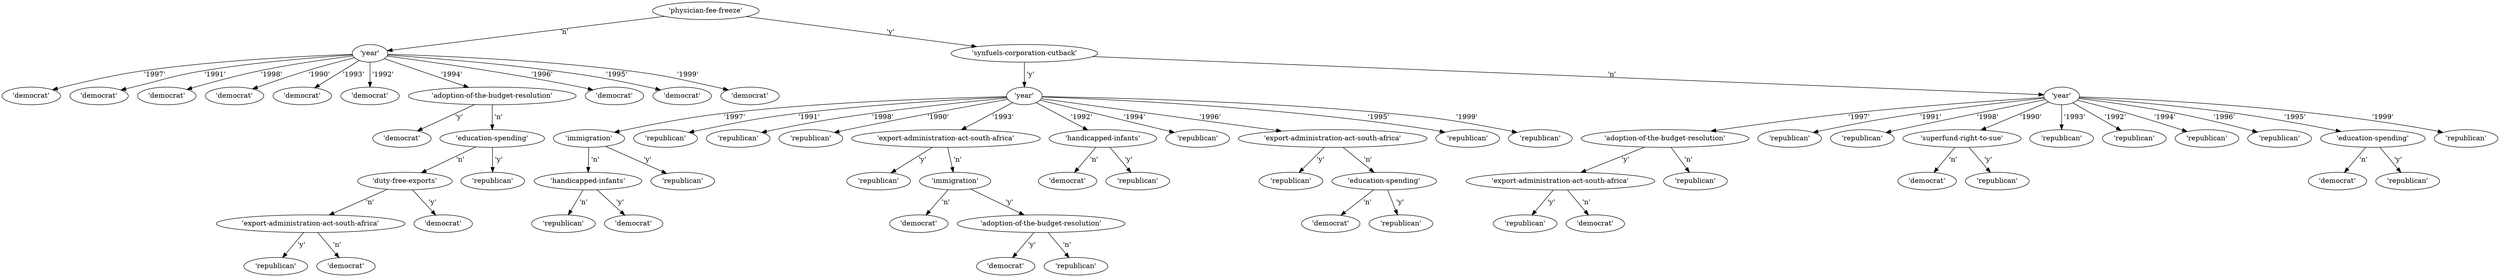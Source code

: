 digraph DecisionTree {
graph [ordering="out"];
  0 [label="'physician-fee-freeze'"];
  0 -> 1 [label=" 'n'"];
  1 [label="'year'"];
  1 -> 2 [label=" '1997'"];
  2 [label="'democrat'"];
  1 -> 3 [label=" '1991'"];
  3 [label="'democrat'"];
  1 -> 4 [label=" '1998'"];
  4 [label="'democrat'"];
  1 -> 5 [label=" '1990'"];
  5 [label="'democrat'"];
  1 -> 6 [label=" '1993'"];
  6 [label="'democrat'"];
  1 -> 7 [label=" '1992'"];
  7 [label="'democrat'"];
  1 -> 8 [label=" '1994'"];
  8 [label="'adoption-of-the-budget-resolution'"];
  8 -> 9 [label=" 'y'"];
  9 [label="'democrat'"];
  8 -> 10 [label=" 'n'"];
  10 [label="'education-spending'"];
  10 -> 11 [label=" 'n'"];
  11 [label="'duty-free-exports'"];
  11 -> 12 [label=" 'n'"];
  12 [label="'export-administration-act-south-africa'"];
  12 -> 13 [label=" 'y'"];
  13 [label="'republican'"];
  12 -> 14 [label=" 'n'"];
  14 [label="'democrat'"];
  11 -> 15 [label=" 'y'"];
  15 [label="'democrat'"];
  10 -> 16 [label=" 'y'"];
  16 [label="'republican'"];
  1 -> 17 [label=" '1996'"];
  17 [label="'democrat'"];
  1 -> 18 [label=" '1995'"];
  18 [label="'democrat'"];
  1 -> 19 [label=" '1999'"];
  19 [label="'democrat'"];
  0 -> 20 [label=" 'y'"];
  20 [label="'synfuels-corporation-cutback'"];
  20 -> 21 [label=" 'y'"];
  21 [label="'year'"];
  21 -> 22 [label=" '1997'"];
  22 [label="'immigration'"];
  22 -> 23 [label=" 'n'"];
  23 [label="'handicapped-infants'"];
  23 -> 24 [label=" 'n'"];
  24 [label="'republican'"];
  23 -> 25 [label=" 'y'"];
  25 [label="'democrat'"];
  22 -> 26 [label=" 'y'"];
  26 [label="'republican'"];
  21 -> 27 [label=" '1991'"];
  27 [label="'republican'"];
  21 -> 28 [label=" '1998'"];
  28 [label="'republican'"];
  21 -> 29 [label=" '1990'"];
  29 [label="'republican'"];
  21 -> 30 [label=" '1993'"];
  30 [label="'export-administration-act-south-africa'"];
  30 -> 31 [label=" 'y'"];
  31 [label="'republican'"];
  30 -> 32 [label=" 'n'"];
  32 [label="'immigration'"];
  32 -> 33 [label=" 'n'"];
  33 [label="'democrat'"];
  32 -> 34 [label=" 'y'"];
  34 [label="'adoption-of-the-budget-resolution'"];
  34 -> 35 [label=" 'y'"];
  35 [label="'democrat'"];
  34 -> 36 [label=" 'n'"];
  36 [label="'republican'"];
  21 -> 37 [label=" '1992'"];
  37 [label="'handicapped-infants'"];
  37 -> 38 [label=" 'n'"];
  38 [label="'democrat'"];
  37 -> 39 [label=" 'y'"];
  39 [label="'republican'"];
  21 -> 40 [label=" '1994'"];
  40 [label="'republican'"];
  21 -> 41 [label=" '1996'"];
  41 [label="'export-administration-act-south-africa'"];
  41 -> 42 [label=" 'y'"];
  42 [label="'republican'"];
  41 -> 43 [label=" 'n'"];
  43 [label="'education-spending'"];
  43 -> 44 [label=" 'n'"];
  44 [label="'democrat'"];
  43 -> 45 [label=" 'y'"];
  45 [label="'republican'"];
  21 -> 46 [label=" '1995'"];
  46 [label="'republican'"];
  21 -> 47 [label=" '1999'"];
  47 [label="'republican'"];
  20 -> 48 [label=" 'n'"];
  48 [label="'year'"];
  48 -> 49 [label=" '1997'"];
  49 [label="'adoption-of-the-budget-resolution'"];
  49 -> 50 [label=" 'y'"];
  50 [label="'export-administration-act-south-africa'"];
  50 -> 51 [label=" 'y'"];
  51 [label="'republican'"];
  50 -> 52 [label=" 'n'"];
  52 [label="'democrat'"];
  49 -> 53 [label=" 'n'"];
  53 [label="'republican'"];
  48 -> 54 [label=" '1991'"];
  54 [label="'republican'"];
  48 -> 55 [label=" '1998'"];
  55 [label="'republican'"];
  48 -> 56 [label=" '1990'"];
  56 [label="'superfund-right-to-sue'"];
  56 -> 57 [label=" 'n'"];
  57 [label="'democrat'"];
  56 -> 58 [label=" 'y'"];
  58 [label="'republican'"];
  48 -> 59 [label=" '1993'"];
  59 [label="'republican'"];
  48 -> 60 [label=" '1992'"];
  60 [label="'republican'"];
  48 -> 61 [label=" '1994'"];
  61 [label="'republican'"];
  48 -> 62 [label=" '1996'"];
  62 [label="'republican'"];
  48 -> 63 [label=" '1995'"];
  63 [label="'education-spending'"];
  63 -> 64 [label=" 'n'"];
  64 [label="'democrat'"];
  63 -> 65 [label=" 'y'"];
  65 [label="'republican'"];
  48 -> 66 [label=" '1999'"];
  66 [label="'republican'"];
}
